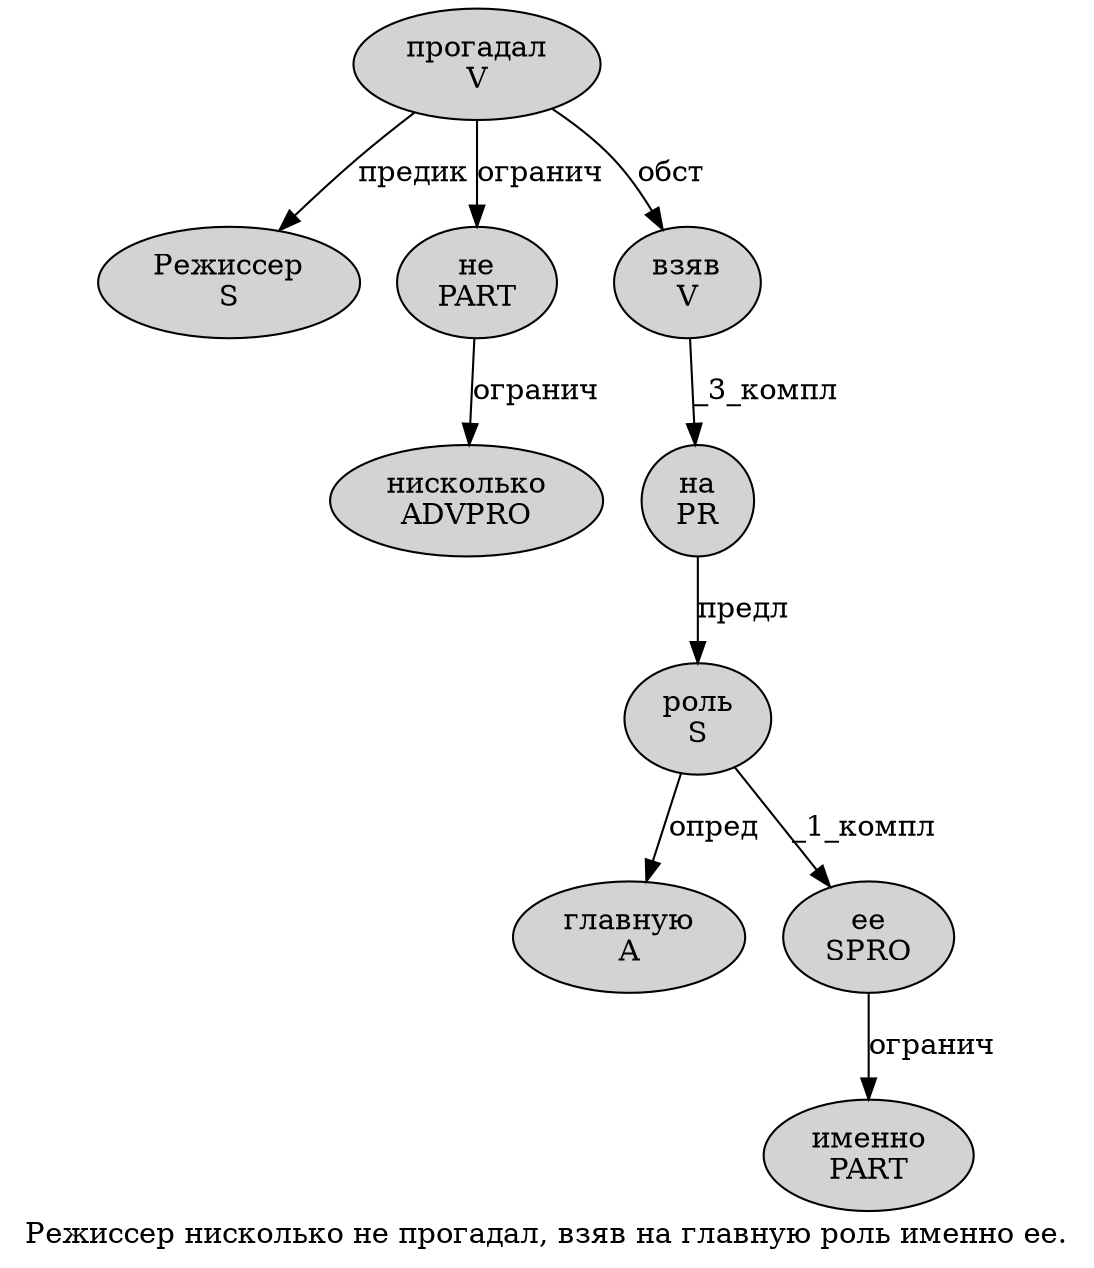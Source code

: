 digraph SENTENCE_547 {
	graph [label="Режиссер нисколько не прогадал, взяв на главную роль именно ее."]
	node [style=filled]
		0 [label="Режиссер
S" color="" fillcolor=lightgray penwidth=1 shape=ellipse]
		1 [label="нисколько
ADVPRO" color="" fillcolor=lightgray penwidth=1 shape=ellipse]
		2 [label="не
PART" color="" fillcolor=lightgray penwidth=1 shape=ellipse]
		3 [label="прогадал
V" color="" fillcolor=lightgray penwidth=1 shape=ellipse]
		5 [label="взяв
V" color="" fillcolor=lightgray penwidth=1 shape=ellipse]
		6 [label="на
PR" color="" fillcolor=lightgray penwidth=1 shape=ellipse]
		7 [label="главную
A" color="" fillcolor=lightgray penwidth=1 shape=ellipse]
		8 [label="роль
S" color="" fillcolor=lightgray penwidth=1 shape=ellipse]
		9 [label="именно
PART" color="" fillcolor=lightgray penwidth=1 shape=ellipse]
		10 [label="ее
SPRO" color="" fillcolor=lightgray penwidth=1 shape=ellipse]
			2 -> 1 [label="огранич"]
			6 -> 8 [label="предл"]
			10 -> 9 [label="огранич"]
			5 -> 6 [label="_3_компл"]
			8 -> 7 [label="опред"]
			8 -> 10 [label="_1_компл"]
			3 -> 0 [label="предик"]
			3 -> 2 [label="огранич"]
			3 -> 5 [label="обст"]
}